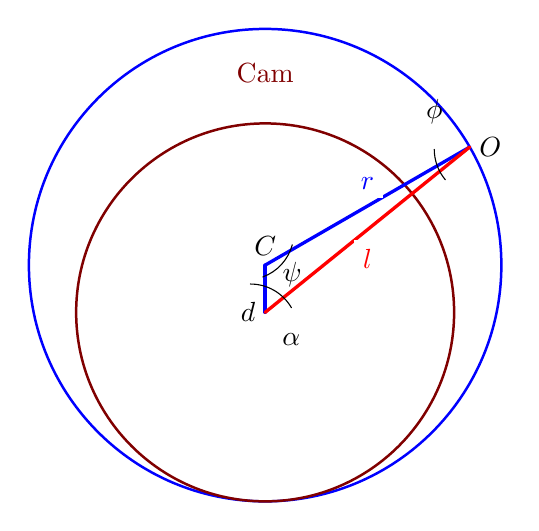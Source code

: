 
\begin{tikzpicture}[scale=3,cap=round]
  % Local definitions
  \def\costhirty{0.866}
  \def\camoffset{-.2}

  % Key Colors
  \colorlet{camcolor}    {red!50!black}
  \colorlet{anglecolor}  {green!50!black}
  \colorlet{sincolor}    {red}
  \colorlet{tancolor}    {orange!80!black}
  \colorlet{coscolor}    {blue}


  % Key Points
  \def\ptO{$O$}
  \def\ptC{$C$}
  \def\ptd{$d$}

  \coordinate[label=above : \ptC]  (C)     at (0,          0);
  \coordinate[label=left  : \ptd]  (d)     at (0,          \camoffset);
  \coordinate[label=right : \ptO]  (O)     at (\costhirty, .5);

  % Styles
  \tikzstyle{axes}=[]
  \tikzstyle{important line}=[very thick]
  \tikzstyle{information text}=[rounded corners,fill=yellow!10!white,inner sep=1ex]

  % The grid
  %\draw[style=help lines,step=0.5cm] (-1.4,-1.4) grid (1.4,1.4);

  \draw[color=blue,line width=0.9pt]         (0,0)   circle (1cm);
  \draw[color=red!50!black,line width=0.9pt] (0,-.2) circle (.8cm) ;
  \draw[color=red!50!black]                  (0,.7)  node[above=.1] {Cam} ;

  \draw[style=important line,coscolor] (0,0)   --  (d);
  \draw[style=important line,coscolor] (0,0)   -- node[above=2.2pt,fill=white] {$r$} (O);
  \draw[style=important line,sincolor] (0,-.2) -- node[below=3pt,fill=white]   {$l$} (O);

  % Arcs

  \draw (.1111, -.18)  node[below=.2] {$\alpha$} arc[start angle = 30,end angle = 90, radius=.2] ;
  \draw (\costhirty-.15, .49)  node[above=.2] {$\phi$} arc[start angle = 180,end angle = 220, radius=.2] ;
  \draw (-.01, -.05)   arc[start angle = 290,end angle = 345, radius=.2] node[below=.1] {$\psi$} ;


\end{tikzpicture}
